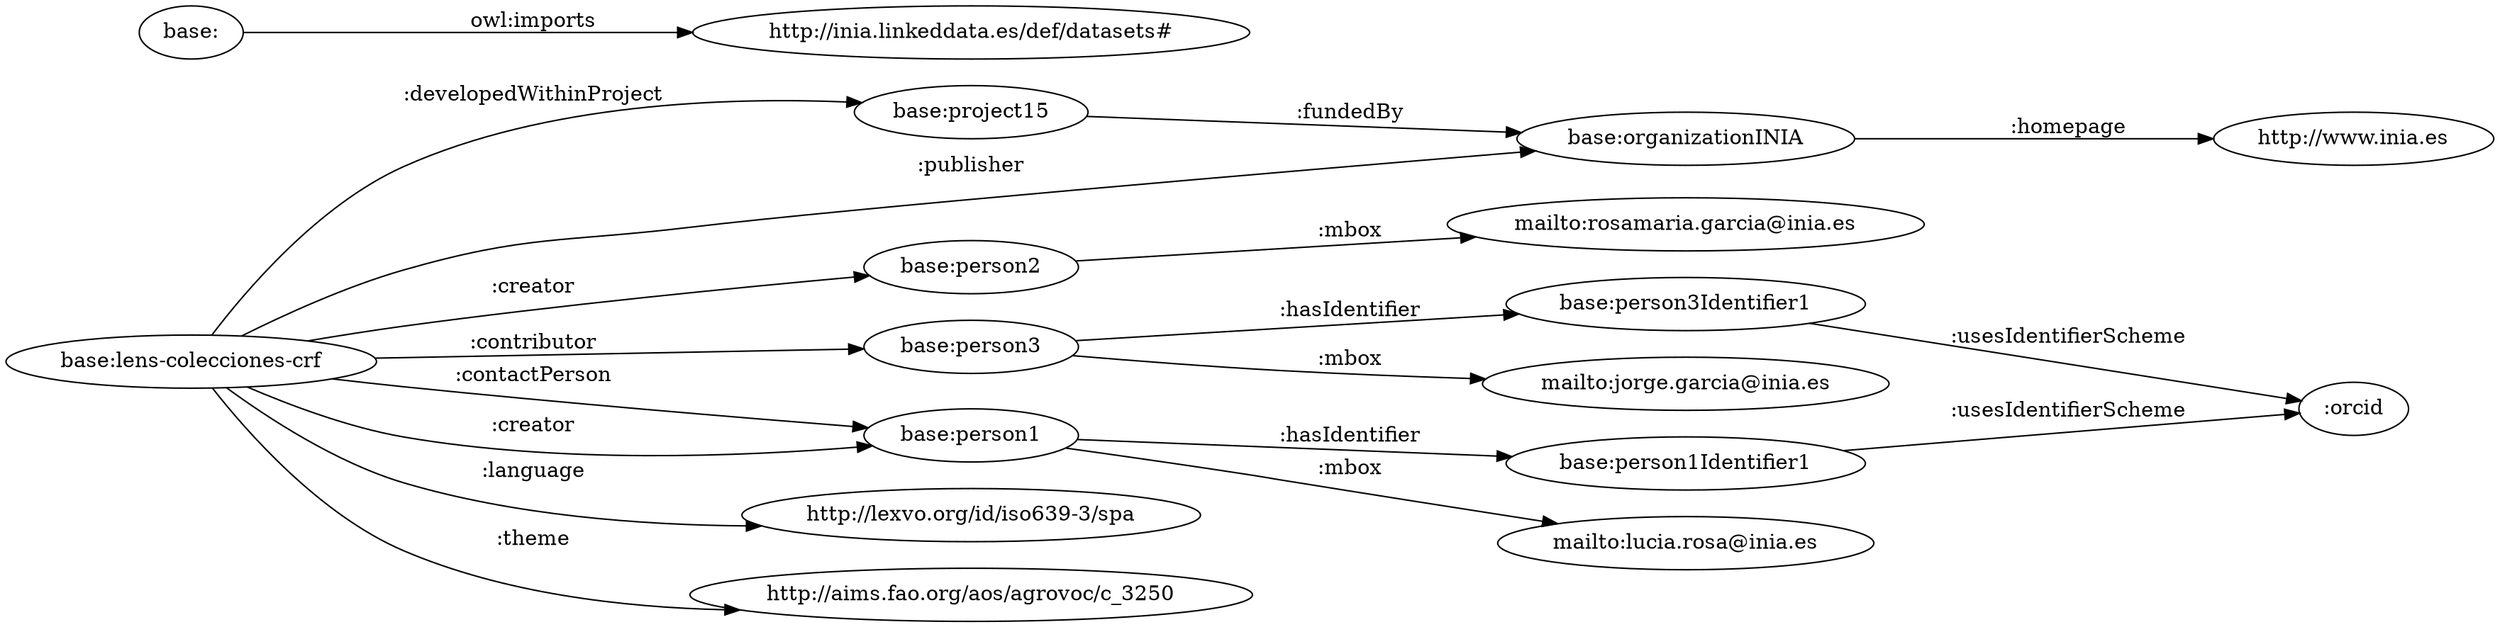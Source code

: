 digraph ar2dtool_diagram { 
rankdir=LR;
size="1501"
	"base:person3Identifier1" -> ":orcid" [ label = ":usesIdentifierScheme" ];
	"base:project15" -> "base:organizationINIA" [ label = ":fundedBy" ];
	"base:person2" -> "mailto:rosamaria.garcia@inia.es" [ label = ":mbox" ];
	"base:" -> "http://inia.linkeddata.es/def/datasets#" [ label = "owl:imports" ];
	"base:organizationINIA" -> "http://www.inia.es" [ label = ":homepage" ];
	"base:person3" -> "mailto:jorge.garcia@inia.es" [ label = ":mbox" ];
	"base:person3" -> "base:person3Identifier1" [ label = ":hasIdentifier" ];
	"base:person1Identifier1" -> ":orcid" [ label = ":usesIdentifierScheme" ];
	"base:person1" -> "mailto:lucia.rosa@inia.es" [ label = ":mbox" ];
	"base:person1" -> "base:person1Identifier1" [ label = ":hasIdentifier" ];
	"base:lens-colecciones-crf" -> "base:person3" [ label = ":contributor" ];
	"base:lens-colecciones-crf" -> "base:project15" [ label = ":developedWithinProject" ];
	"base:lens-colecciones-crf" -> "base:organizationINIA" [ label = ":publisher" ];
	"base:lens-colecciones-crf" -> "base:person2" [ label = ":creator" ];
	"base:lens-colecciones-crf" -> "http://lexvo.org/id/iso639-3/spa" [ label = ":language" ];
	"base:lens-colecciones-crf" -> "base:person1" [ label = ":contactPerson" ];
	"base:lens-colecciones-crf" -> "base:person1" [ label = ":creator" ];
	"base:lens-colecciones-crf" -> "http://aims.fao.org/aos/agrovoc/c_3250" [ label = ":theme" ];

}
